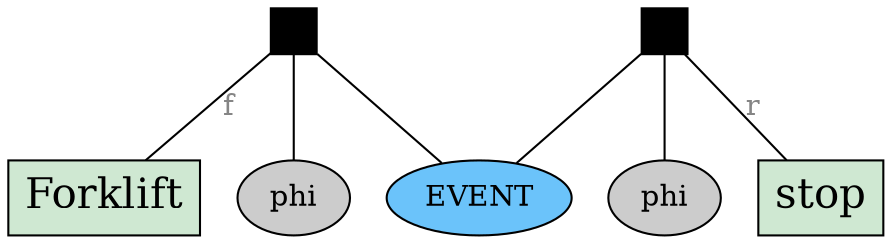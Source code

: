 graph esdc_parse {
  0 [label="EVENT" style=filled fillcolor="#6BC3FA" pos="-0.5,3" pin=true];
  1 [label="phi" style=filled fillcolor="#CCCCCC"];
  4 [label="phi" style=filled fillcolor="#CCCCCC"];
  3 [label="Forklift" fontsize=20 shape=box style=filled fillcolor="#CFE8D2"];
  6 [label="stop" fontsize=20 shape=box style=filled fillcolor="#CFE8D2"];

  2 [label="" shape=box style=filled fillcolor="#000000" fixedsize="true" height="0.3" width="0.3"];
  5 [label="" shape=box style=filled fillcolor="#000000" fixedsize="true" height="0.3" width="0.3"];


  2 -- 0 [ label=" " fontcolor="#858585"];
  2 -- 1 [ label=" " fontcolor="#858585"];
  2 -- 3 [ label=f fontcolor="#858585"];
  5 -- 0 [ label=" " fontcolor="#858585"];
  5 -- 6 [ label=r fontcolor="#858585"];
  5 -- 4 [ label=" " fontcolor="#858585"];
}

